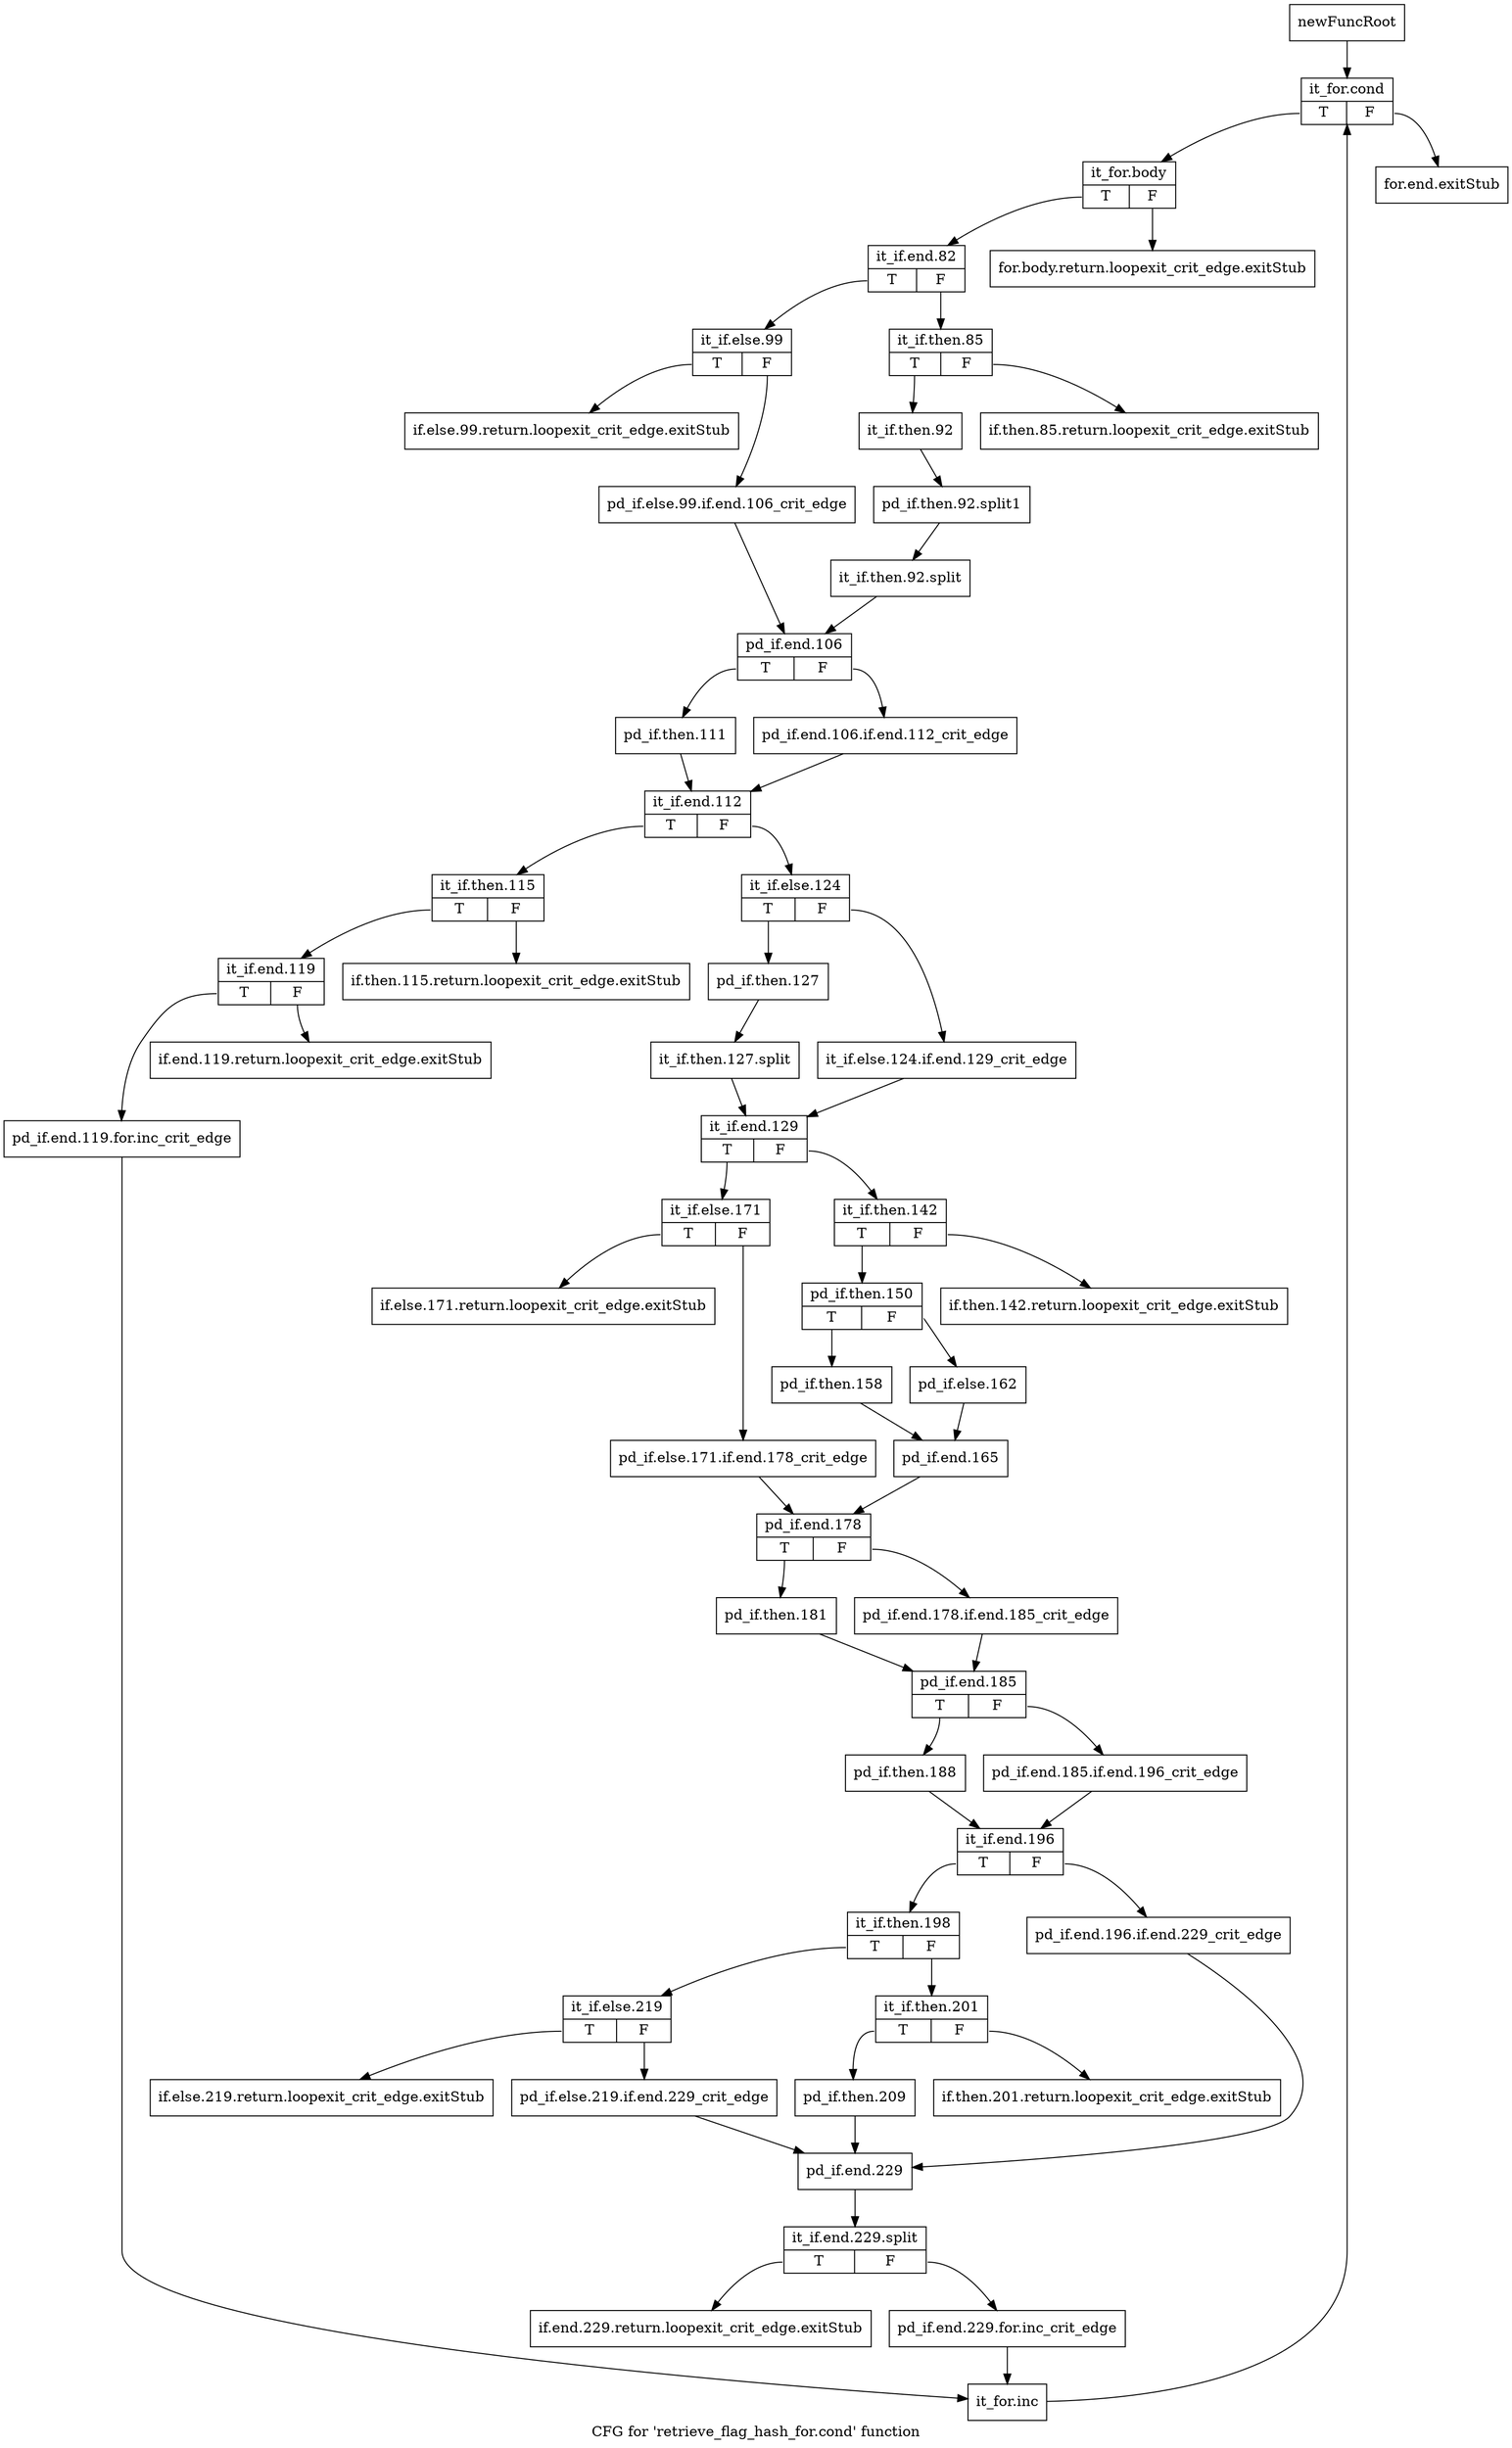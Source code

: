 digraph "CFG for 'retrieve_flag_hash_for.cond' function" {
	label="CFG for 'retrieve_flag_hash_for.cond' function";

	Node0x58cbc70 [shape=record,label="{newFuncRoot}"];
	Node0x58cbc70 -> Node0x58cc030;
	Node0x58cbcc0 [shape=record,label="{for.end.exitStub}"];
	Node0x58cbd10 [shape=record,label="{for.body.return.loopexit_crit_edge.exitStub}"];
	Node0x58cbd60 [shape=record,label="{if.then.85.return.loopexit_crit_edge.exitStub}"];
	Node0x58cbdb0 [shape=record,label="{if.else.99.return.loopexit_crit_edge.exitStub}"];
	Node0x58cbe00 [shape=record,label="{if.then.142.return.loopexit_crit_edge.exitStub}"];
	Node0x58cbe50 [shape=record,label="{if.else.171.return.loopexit_crit_edge.exitStub}"];
	Node0x58cbea0 [shape=record,label="{if.then.201.return.loopexit_crit_edge.exitStub}"];
	Node0x58cbef0 [shape=record,label="{if.else.219.return.loopexit_crit_edge.exitStub}"];
	Node0x58cbf40 [shape=record,label="{if.end.229.return.loopexit_crit_edge.exitStub}"];
	Node0x58cbf90 [shape=record,label="{if.then.115.return.loopexit_crit_edge.exitStub}"];
	Node0x58cbfe0 [shape=record,label="{if.end.119.return.loopexit_crit_edge.exitStub}"];
	Node0x58cc030 [shape=record,label="{it_for.cond|{<s0>T|<s1>F}}"];
	Node0x58cc030:s0 -> Node0x58cc080;
	Node0x58cc030:s1 -> Node0x58cbcc0;
	Node0x58cc080 [shape=record,label="{it_for.body|{<s0>T|<s1>F}}"];
	Node0x58cc080:s0 -> Node0x58cc0d0;
	Node0x58cc080:s1 -> Node0x58cbd10;
	Node0x58cc0d0 [shape=record,label="{it_if.end.82|{<s0>T|<s1>F}}"];
	Node0x58cc0d0:s0 -> Node0x58cc1c0;
	Node0x58cc0d0:s1 -> Node0x58cc120;
	Node0x58cc120 [shape=record,label="{it_if.then.85|{<s0>T|<s1>F}}"];
	Node0x58cc120:s0 -> Node0x58cc170;
	Node0x58cc120:s1 -> Node0x58cbd60;
	Node0x58cc170 [shape=record,label="{it_if.then.92}"];
	Node0x58cc170 -> Node0x6d5b710;
	Node0x6d5b710 [shape=record,label="{pd_if.then.92.split1}"];
	Node0x6d5b710 -> Node0x6909410;
	Node0x6909410 [shape=record,label="{it_if.then.92.split}"];
	Node0x6909410 -> Node0x58cc260;
	Node0x58cc1c0 [shape=record,label="{it_if.else.99|{<s0>T|<s1>F}}"];
	Node0x58cc1c0:s0 -> Node0x58cbdb0;
	Node0x58cc1c0:s1 -> Node0x58cc210;
	Node0x58cc210 [shape=record,label="{pd_if.else.99.if.end.106_crit_edge}"];
	Node0x58cc210 -> Node0x58cc260;
	Node0x58cc260 [shape=record,label="{pd_if.end.106|{<s0>T|<s1>F}}"];
	Node0x58cc260:s0 -> Node0x58cc300;
	Node0x58cc260:s1 -> Node0x58cc2b0;
	Node0x58cc2b0 [shape=record,label="{pd_if.end.106.if.end.112_crit_edge}"];
	Node0x58cc2b0 -> Node0x58cc350;
	Node0x58cc300 [shape=record,label="{pd_if.then.111}"];
	Node0x58cc300 -> Node0x58cc350;
	Node0x58cc350 [shape=record,label="{it_if.end.112|{<s0>T|<s1>F}}"];
	Node0x58cc350:s0 -> Node0x58ccbc0;
	Node0x58cc350:s1 -> Node0x58cc3a0;
	Node0x58cc3a0 [shape=record,label="{it_if.else.124|{<s0>T|<s1>F}}"];
	Node0x58cc3a0:s0 -> Node0x58cc440;
	Node0x58cc3a0:s1 -> Node0x58cc3f0;
	Node0x58cc3f0 [shape=record,label="{it_if.else.124.if.end.129_crit_edge}"];
	Node0x58cc3f0 -> Node0x58cc490;
	Node0x58cc440 [shape=record,label="{pd_if.then.127}"];
	Node0x58cc440 -> Node0x6d5b120;
	Node0x6d5b120 [shape=record,label="{it_if.then.127.split}"];
	Node0x6d5b120 -> Node0x58cc490;
	Node0x58cc490 [shape=record,label="{it_if.end.129|{<s0>T|<s1>F}}"];
	Node0x58cc490:s0 -> Node0x58cc670;
	Node0x58cc490:s1 -> Node0x58cc4e0;
	Node0x58cc4e0 [shape=record,label="{it_if.then.142|{<s0>T|<s1>F}}"];
	Node0x58cc4e0:s0 -> Node0x58cc530;
	Node0x58cc4e0:s1 -> Node0x58cbe00;
	Node0x58cc530 [shape=record,label="{pd_if.then.150|{<s0>T|<s1>F}}"];
	Node0x58cc530:s0 -> Node0x58cc5d0;
	Node0x58cc530:s1 -> Node0x58cc580;
	Node0x58cc580 [shape=record,label="{pd_if.else.162}"];
	Node0x58cc580 -> Node0x58cc620;
	Node0x58cc5d0 [shape=record,label="{pd_if.then.158}"];
	Node0x58cc5d0 -> Node0x58cc620;
	Node0x58cc620 [shape=record,label="{pd_if.end.165}"];
	Node0x58cc620 -> Node0x58cc710;
	Node0x58cc670 [shape=record,label="{it_if.else.171|{<s0>T|<s1>F}}"];
	Node0x58cc670:s0 -> Node0x58cbe50;
	Node0x58cc670:s1 -> Node0x58cc6c0;
	Node0x58cc6c0 [shape=record,label="{pd_if.else.171.if.end.178_crit_edge}"];
	Node0x58cc6c0 -> Node0x58cc710;
	Node0x58cc710 [shape=record,label="{pd_if.end.178|{<s0>T|<s1>F}}"];
	Node0x58cc710:s0 -> Node0x58cc7b0;
	Node0x58cc710:s1 -> Node0x58cc760;
	Node0x58cc760 [shape=record,label="{pd_if.end.178.if.end.185_crit_edge}"];
	Node0x58cc760 -> Node0x58cc800;
	Node0x58cc7b0 [shape=record,label="{pd_if.then.181}"];
	Node0x58cc7b0 -> Node0x58cc800;
	Node0x58cc800 [shape=record,label="{pd_if.end.185|{<s0>T|<s1>F}}"];
	Node0x58cc800:s0 -> Node0x58cc8a0;
	Node0x58cc800:s1 -> Node0x58cc850;
	Node0x58cc850 [shape=record,label="{pd_if.end.185.if.end.196_crit_edge}"];
	Node0x58cc850 -> Node0x58cc8f0;
	Node0x58cc8a0 [shape=record,label="{pd_if.then.188}"];
	Node0x58cc8a0 -> Node0x58cc8f0;
	Node0x58cc8f0 [shape=record,label="{it_if.end.196|{<s0>T|<s1>F}}"];
	Node0x58cc8f0:s0 -> Node0x58cc990;
	Node0x58cc8f0:s1 -> Node0x58cc940;
	Node0x58cc940 [shape=record,label="{pd_if.end.196.if.end.229_crit_edge}"];
	Node0x58cc940 -> Node0x58ccb20;
	Node0x58cc990 [shape=record,label="{it_if.then.198|{<s0>T|<s1>F}}"];
	Node0x58cc990:s0 -> Node0x58cca80;
	Node0x58cc990:s1 -> Node0x58cc9e0;
	Node0x58cc9e0 [shape=record,label="{it_if.then.201|{<s0>T|<s1>F}}"];
	Node0x58cc9e0:s0 -> Node0x58cca30;
	Node0x58cc9e0:s1 -> Node0x58cbea0;
	Node0x58cca30 [shape=record,label="{pd_if.then.209}"];
	Node0x58cca30 -> Node0x58ccb20;
	Node0x58cca80 [shape=record,label="{it_if.else.219|{<s0>T|<s1>F}}"];
	Node0x58cca80:s0 -> Node0x58cbef0;
	Node0x58cca80:s1 -> Node0x58ccad0;
	Node0x58ccad0 [shape=record,label="{pd_if.else.219.if.end.229_crit_edge}"];
	Node0x58ccad0 -> Node0x58ccb20;
	Node0x58ccb20 [shape=record,label="{pd_if.end.229}"];
	Node0x58ccb20 -> Node0x6d5aef0;
	Node0x6d5aef0 [shape=record,label="{it_if.end.229.split|{<s0>T|<s1>F}}"];
	Node0x6d5aef0:s0 -> Node0x58cbf40;
	Node0x6d5aef0:s1 -> Node0x58ccb70;
	Node0x58ccb70 [shape=record,label="{pd_if.end.229.for.inc_crit_edge}"];
	Node0x58ccb70 -> Node0x58cccb0;
	Node0x58ccbc0 [shape=record,label="{it_if.then.115|{<s0>T|<s1>F}}"];
	Node0x58ccbc0:s0 -> Node0x58ccc10;
	Node0x58ccbc0:s1 -> Node0x58cbf90;
	Node0x58ccc10 [shape=record,label="{it_if.end.119|{<s0>T|<s1>F}}"];
	Node0x58ccc10:s0 -> Node0x58ccc60;
	Node0x58ccc10:s1 -> Node0x58cbfe0;
	Node0x58ccc60 [shape=record,label="{pd_if.end.119.for.inc_crit_edge}"];
	Node0x58ccc60 -> Node0x58cccb0;
	Node0x58cccb0 [shape=record,label="{it_for.inc}"];
	Node0x58cccb0 -> Node0x58cc030;
}

